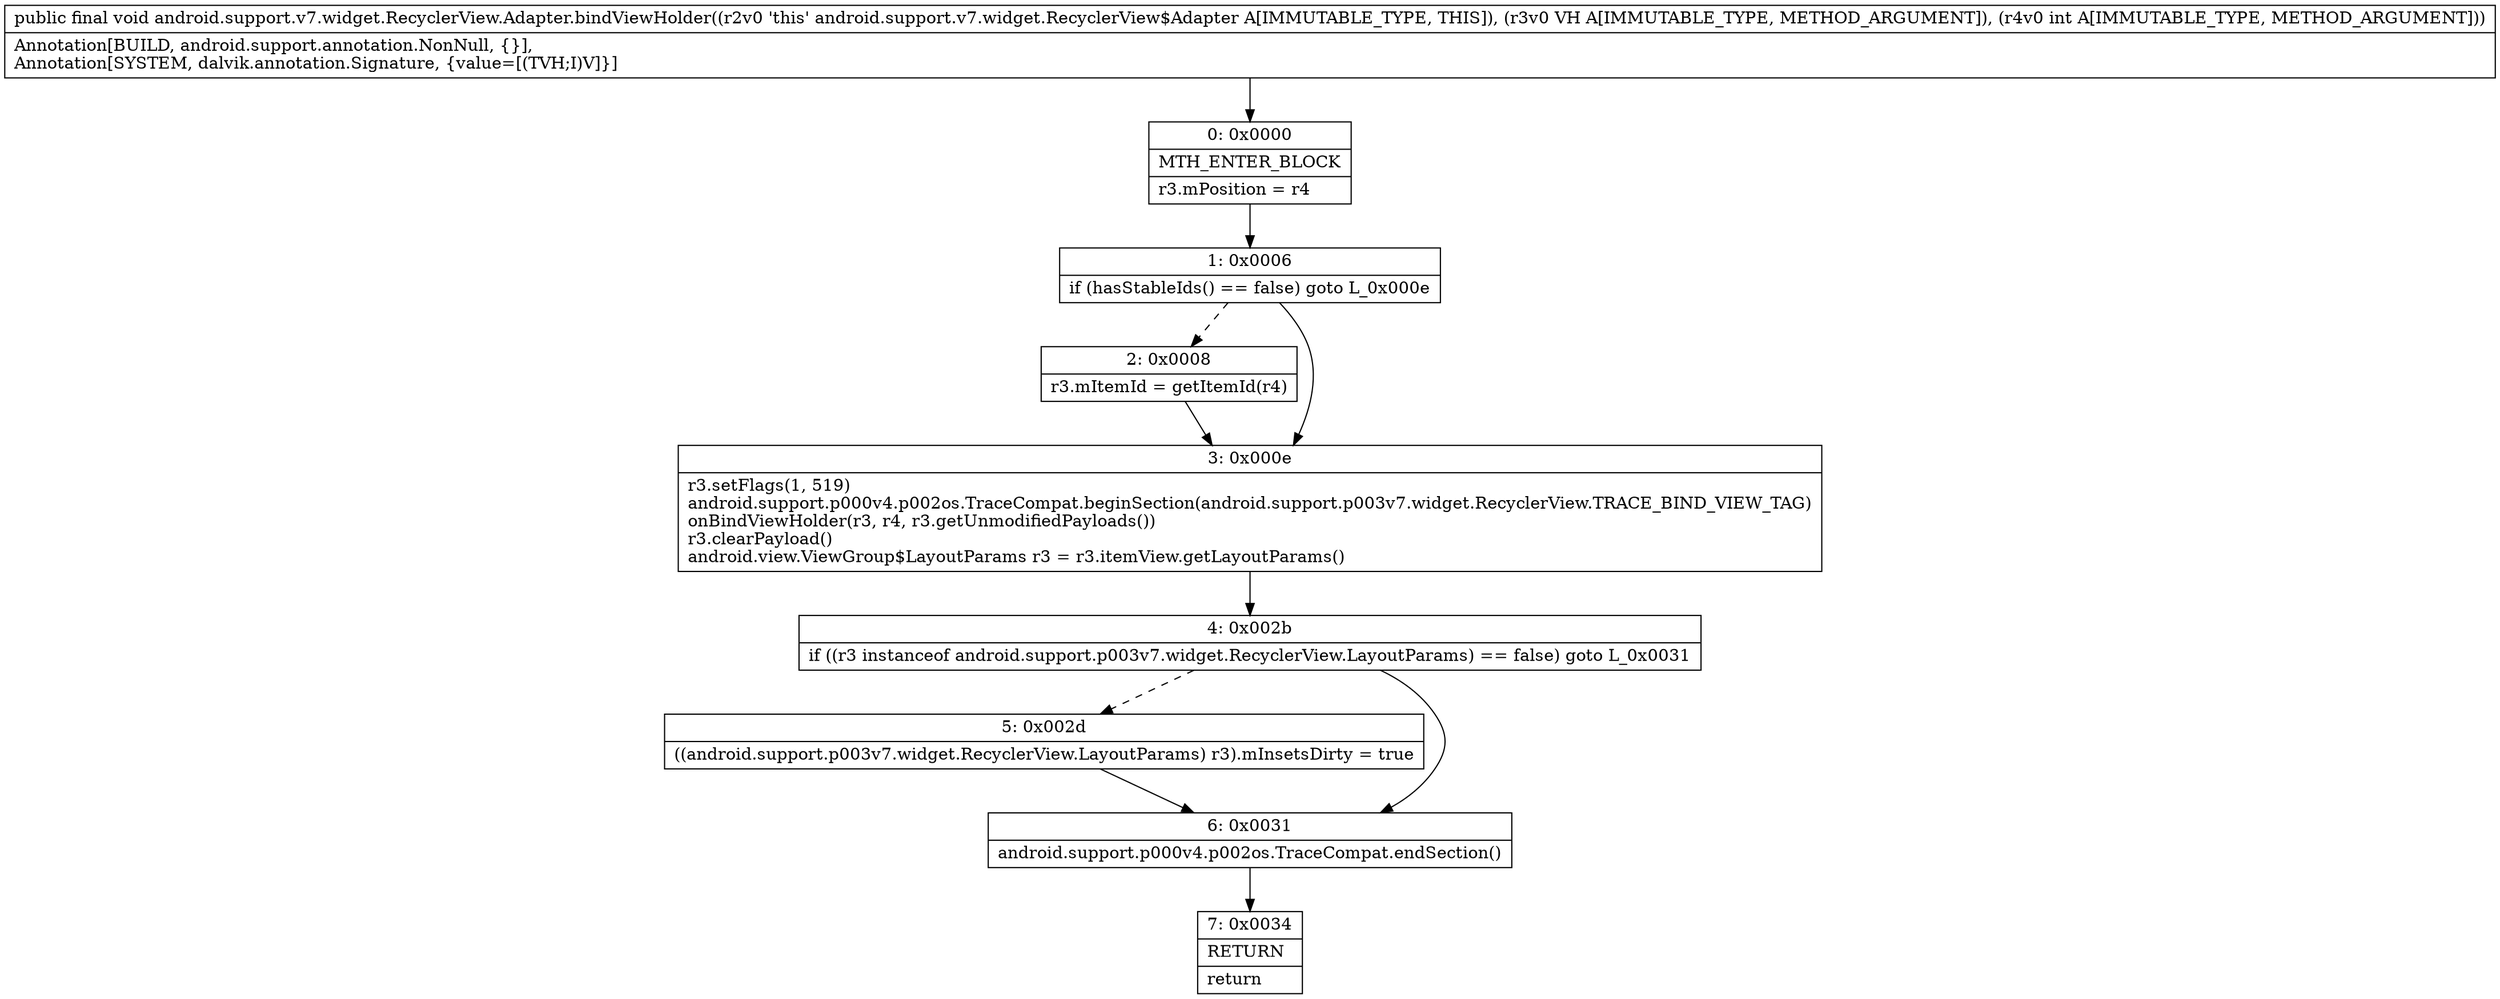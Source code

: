 digraph "CFG forandroid.support.v7.widget.RecyclerView.Adapter.bindViewHolder(Landroid\/support\/v7\/widget\/RecyclerView$ViewHolder;I)V" {
Node_0 [shape=record,label="{0\:\ 0x0000|MTH_ENTER_BLOCK\l|r3.mPosition = r4\l}"];
Node_1 [shape=record,label="{1\:\ 0x0006|if (hasStableIds() == false) goto L_0x000e\l}"];
Node_2 [shape=record,label="{2\:\ 0x0008|r3.mItemId = getItemId(r4)\l}"];
Node_3 [shape=record,label="{3\:\ 0x000e|r3.setFlags(1, 519)\landroid.support.p000v4.p002os.TraceCompat.beginSection(android.support.p003v7.widget.RecyclerView.TRACE_BIND_VIEW_TAG)\lonBindViewHolder(r3, r4, r3.getUnmodifiedPayloads())\lr3.clearPayload()\landroid.view.ViewGroup$LayoutParams r3 = r3.itemView.getLayoutParams()\l}"];
Node_4 [shape=record,label="{4\:\ 0x002b|if ((r3 instanceof android.support.p003v7.widget.RecyclerView.LayoutParams) == false) goto L_0x0031\l}"];
Node_5 [shape=record,label="{5\:\ 0x002d|((android.support.p003v7.widget.RecyclerView.LayoutParams) r3).mInsetsDirty = true\l}"];
Node_6 [shape=record,label="{6\:\ 0x0031|android.support.p000v4.p002os.TraceCompat.endSection()\l}"];
Node_7 [shape=record,label="{7\:\ 0x0034|RETURN\l|return\l}"];
MethodNode[shape=record,label="{public final void android.support.v7.widget.RecyclerView.Adapter.bindViewHolder((r2v0 'this' android.support.v7.widget.RecyclerView$Adapter A[IMMUTABLE_TYPE, THIS]), (r3v0 VH A[IMMUTABLE_TYPE, METHOD_ARGUMENT]), (r4v0 int A[IMMUTABLE_TYPE, METHOD_ARGUMENT]))  | Annotation[BUILD, android.support.annotation.NonNull, \{\}], \lAnnotation[SYSTEM, dalvik.annotation.Signature, \{value=[(TVH;I)V]\}]\l}"];
MethodNode -> Node_0;
Node_0 -> Node_1;
Node_1 -> Node_2[style=dashed];
Node_1 -> Node_3;
Node_2 -> Node_3;
Node_3 -> Node_4;
Node_4 -> Node_5[style=dashed];
Node_4 -> Node_6;
Node_5 -> Node_6;
Node_6 -> Node_7;
}

